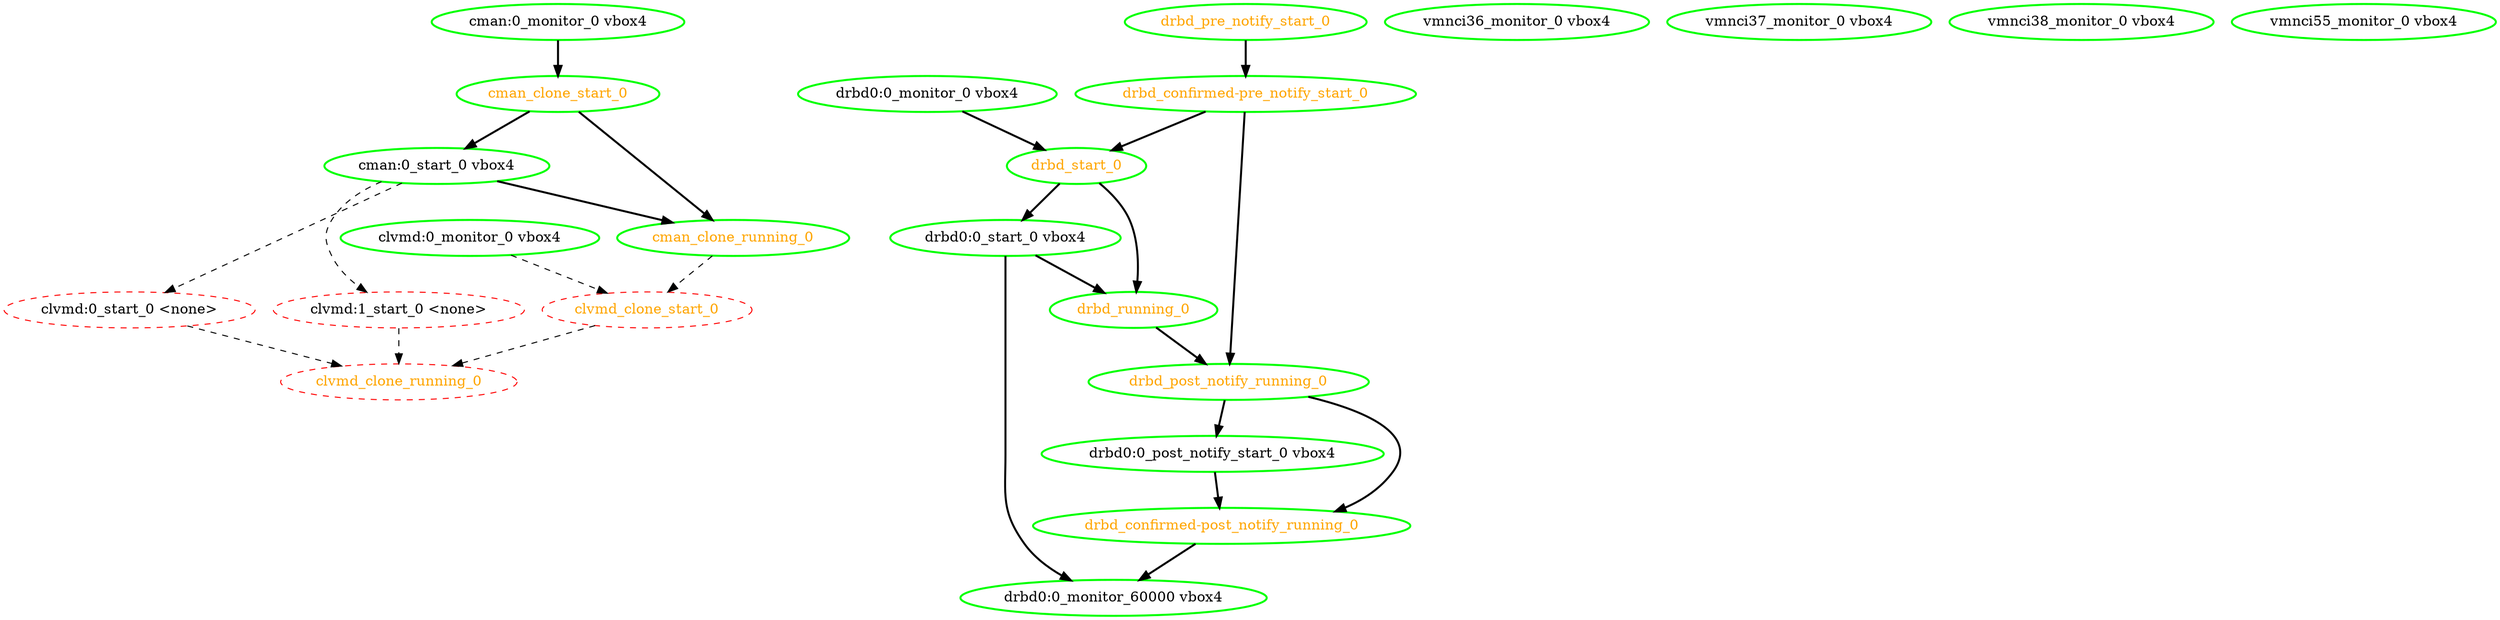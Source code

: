 digraph "g" {
"clvmd:0_monitor_0 vbox4" -> "clvmd_clone_start_0" [ style = dashed]
"clvmd:0_monitor_0 vbox4" [ style=bold color="green" fontcolor="black" ]
"clvmd:0_start_0 <none>" -> "clvmd_clone_running_0" [ style = dashed]
"clvmd:0_start_0 <none>" [ style=dashed color="red" fontcolor="black"]
"clvmd:1_start_0 <none>" -> "clvmd_clone_running_0" [ style = dashed]
"clvmd:1_start_0 <none>" [ style=dashed color="red" fontcolor="black"]
"clvmd_clone_running_0" [ style=dashed color="red" fontcolor="orange"]
"clvmd_clone_start_0" -> "clvmd_clone_running_0" [ style = dashed]
"clvmd_clone_start_0" [ style=dashed color="red" fontcolor="orange"]
"cman:0_monitor_0 vbox4" -> "cman_clone_start_0" [ style = bold]
"cman:0_monitor_0 vbox4" [ style=bold color="green" fontcolor="black" ]
"cman:0_start_0 vbox4" -> "clvmd:0_start_0 <none>" [ style = dashed]
"cman:0_start_0 vbox4" -> "clvmd:1_start_0 <none>" [ style = dashed]
"cman:0_start_0 vbox4" -> "cman_clone_running_0" [ style = bold]
"cman:0_start_0 vbox4" [ style=bold color="green" fontcolor="black" ]
"cman_clone_running_0" -> "clvmd_clone_start_0" [ style = dashed]
"cman_clone_running_0" [ style=bold color="green" fontcolor="orange" ]
"cman_clone_start_0" -> "cman:0_start_0 vbox4" [ style = bold]
"cman_clone_start_0" -> "cman_clone_running_0" [ style = bold]
"cman_clone_start_0" [ style=bold color="green" fontcolor="orange" ]
"drbd0:0_monitor_0 vbox4" -> "drbd_start_0" [ style = bold]
"drbd0:0_monitor_0 vbox4" [ style=bold color="green" fontcolor="black" ]
"drbd0:0_monitor_60000 vbox4" [ style=bold color="green" fontcolor="black" ]
"drbd0:0_post_notify_start_0 vbox4" -> "drbd_confirmed-post_notify_running_0" [ style = bold]
"drbd0:0_post_notify_start_0 vbox4" [ style=bold color="green" fontcolor="black" ]
"drbd0:0_start_0 vbox4" -> "drbd0:0_monitor_60000 vbox4" [ style = bold]
"drbd0:0_start_0 vbox4" -> "drbd_running_0" [ style = bold]
"drbd0:0_start_0 vbox4" [ style=bold color="green" fontcolor="black" ]
"drbd_confirmed-post_notify_running_0" -> "drbd0:0_monitor_60000 vbox4" [ style = bold]
"drbd_confirmed-post_notify_running_0" [ style=bold color="green" fontcolor="orange" ]
"drbd_confirmed-pre_notify_start_0" -> "drbd_post_notify_running_0" [ style = bold]
"drbd_confirmed-pre_notify_start_0" -> "drbd_start_0" [ style = bold]
"drbd_confirmed-pre_notify_start_0" [ style=bold color="green" fontcolor="orange" ]
"drbd_post_notify_running_0" -> "drbd0:0_post_notify_start_0 vbox4" [ style = bold]
"drbd_post_notify_running_0" -> "drbd_confirmed-post_notify_running_0" [ style = bold]
"drbd_post_notify_running_0" [ style=bold color="green" fontcolor="orange" ]
"drbd_pre_notify_start_0" -> "drbd_confirmed-pre_notify_start_0" [ style = bold]
"drbd_pre_notify_start_0" [ style=bold color="green" fontcolor="orange" ]
"drbd_running_0" -> "drbd_post_notify_running_0" [ style = bold]
"drbd_running_0" [ style=bold color="green" fontcolor="orange" ]
"drbd_start_0" -> "drbd0:0_start_0 vbox4" [ style = bold]
"drbd_start_0" -> "drbd_running_0" [ style = bold]
"drbd_start_0" [ style=bold color="green" fontcolor="orange" ]
"vmnci36_monitor_0 vbox4" [ style=bold color="green" fontcolor="black" ]
"vmnci37_monitor_0 vbox4" [ style=bold color="green" fontcolor="black" ]
"vmnci38_monitor_0 vbox4" [ style=bold color="green" fontcolor="black" ]
"vmnci55_monitor_0 vbox4" [ style=bold color="green" fontcolor="black" ]
}
